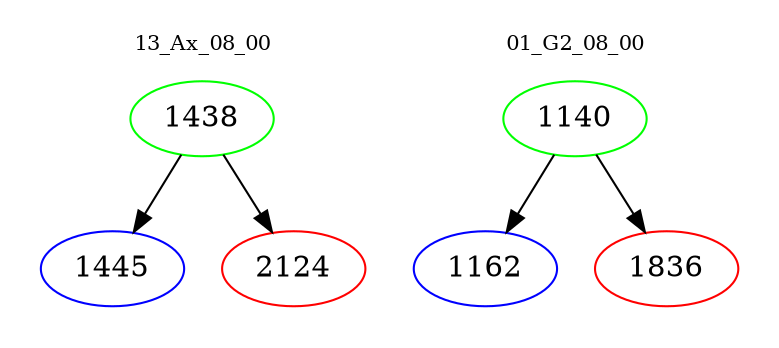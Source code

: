 digraph{
subgraph cluster_0 {
color = white
label = "13_Ax_08_00";
fontsize=10;
T0_1438 [label="1438", color="green"]
T0_1438 -> T0_1445 [color="black"]
T0_1445 [label="1445", color="blue"]
T0_1438 -> T0_2124 [color="black"]
T0_2124 [label="2124", color="red"]
}
subgraph cluster_1 {
color = white
label = "01_G2_08_00";
fontsize=10;
T1_1140 [label="1140", color="green"]
T1_1140 -> T1_1162 [color="black"]
T1_1162 [label="1162", color="blue"]
T1_1140 -> T1_1836 [color="black"]
T1_1836 [label="1836", color="red"]
}
}
